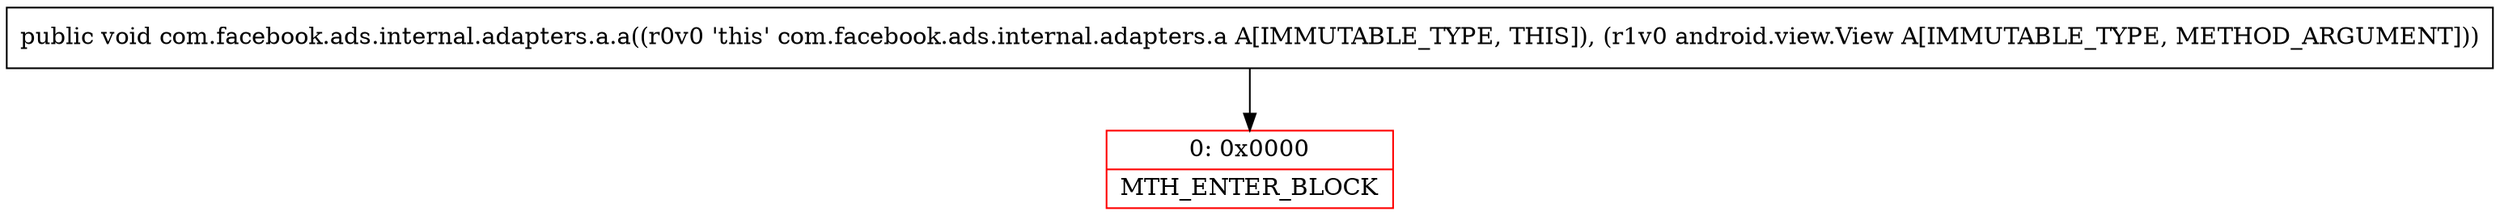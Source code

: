 digraph "CFG forcom.facebook.ads.internal.adapters.a.a(Landroid\/view\/View;)V" {
subgraph cluster_Region_2077033944 {
label = "R(0)";
node [shape=record,color=blue];
}
Node_0 [shape=record,color=red,label="{0\:\ 0x0000|MTH_ENTER_BLOCK\l}"];
MethodNode[shape=record,label="{public void com.facebook.ads.internal.adapters.a.a((r0v0 'this' com.facebook.ads.internal.adapters.a A[IMMUTABLE_TYPE, THIS]), (r1v0 android.view.View A[IMMUTABLE_TYPE, METHOD_ARGUMENT])) }"];
MethodNode -> Node_0;
}

